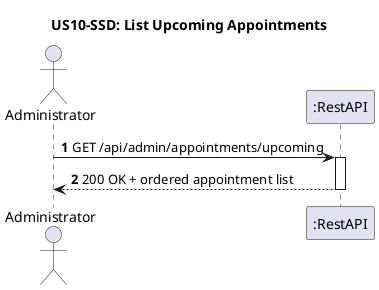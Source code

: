 @startuml
title US10-SSD: List Upcoming Appointments

actor "Administrator" as Admin
participant ":RestAPI" as System

autonumber
autoactivate on

Admin -> System : GET /api/admin/appointments/upcoming
System --> Admin : 200 OK + ordered appointment list

@enduml
